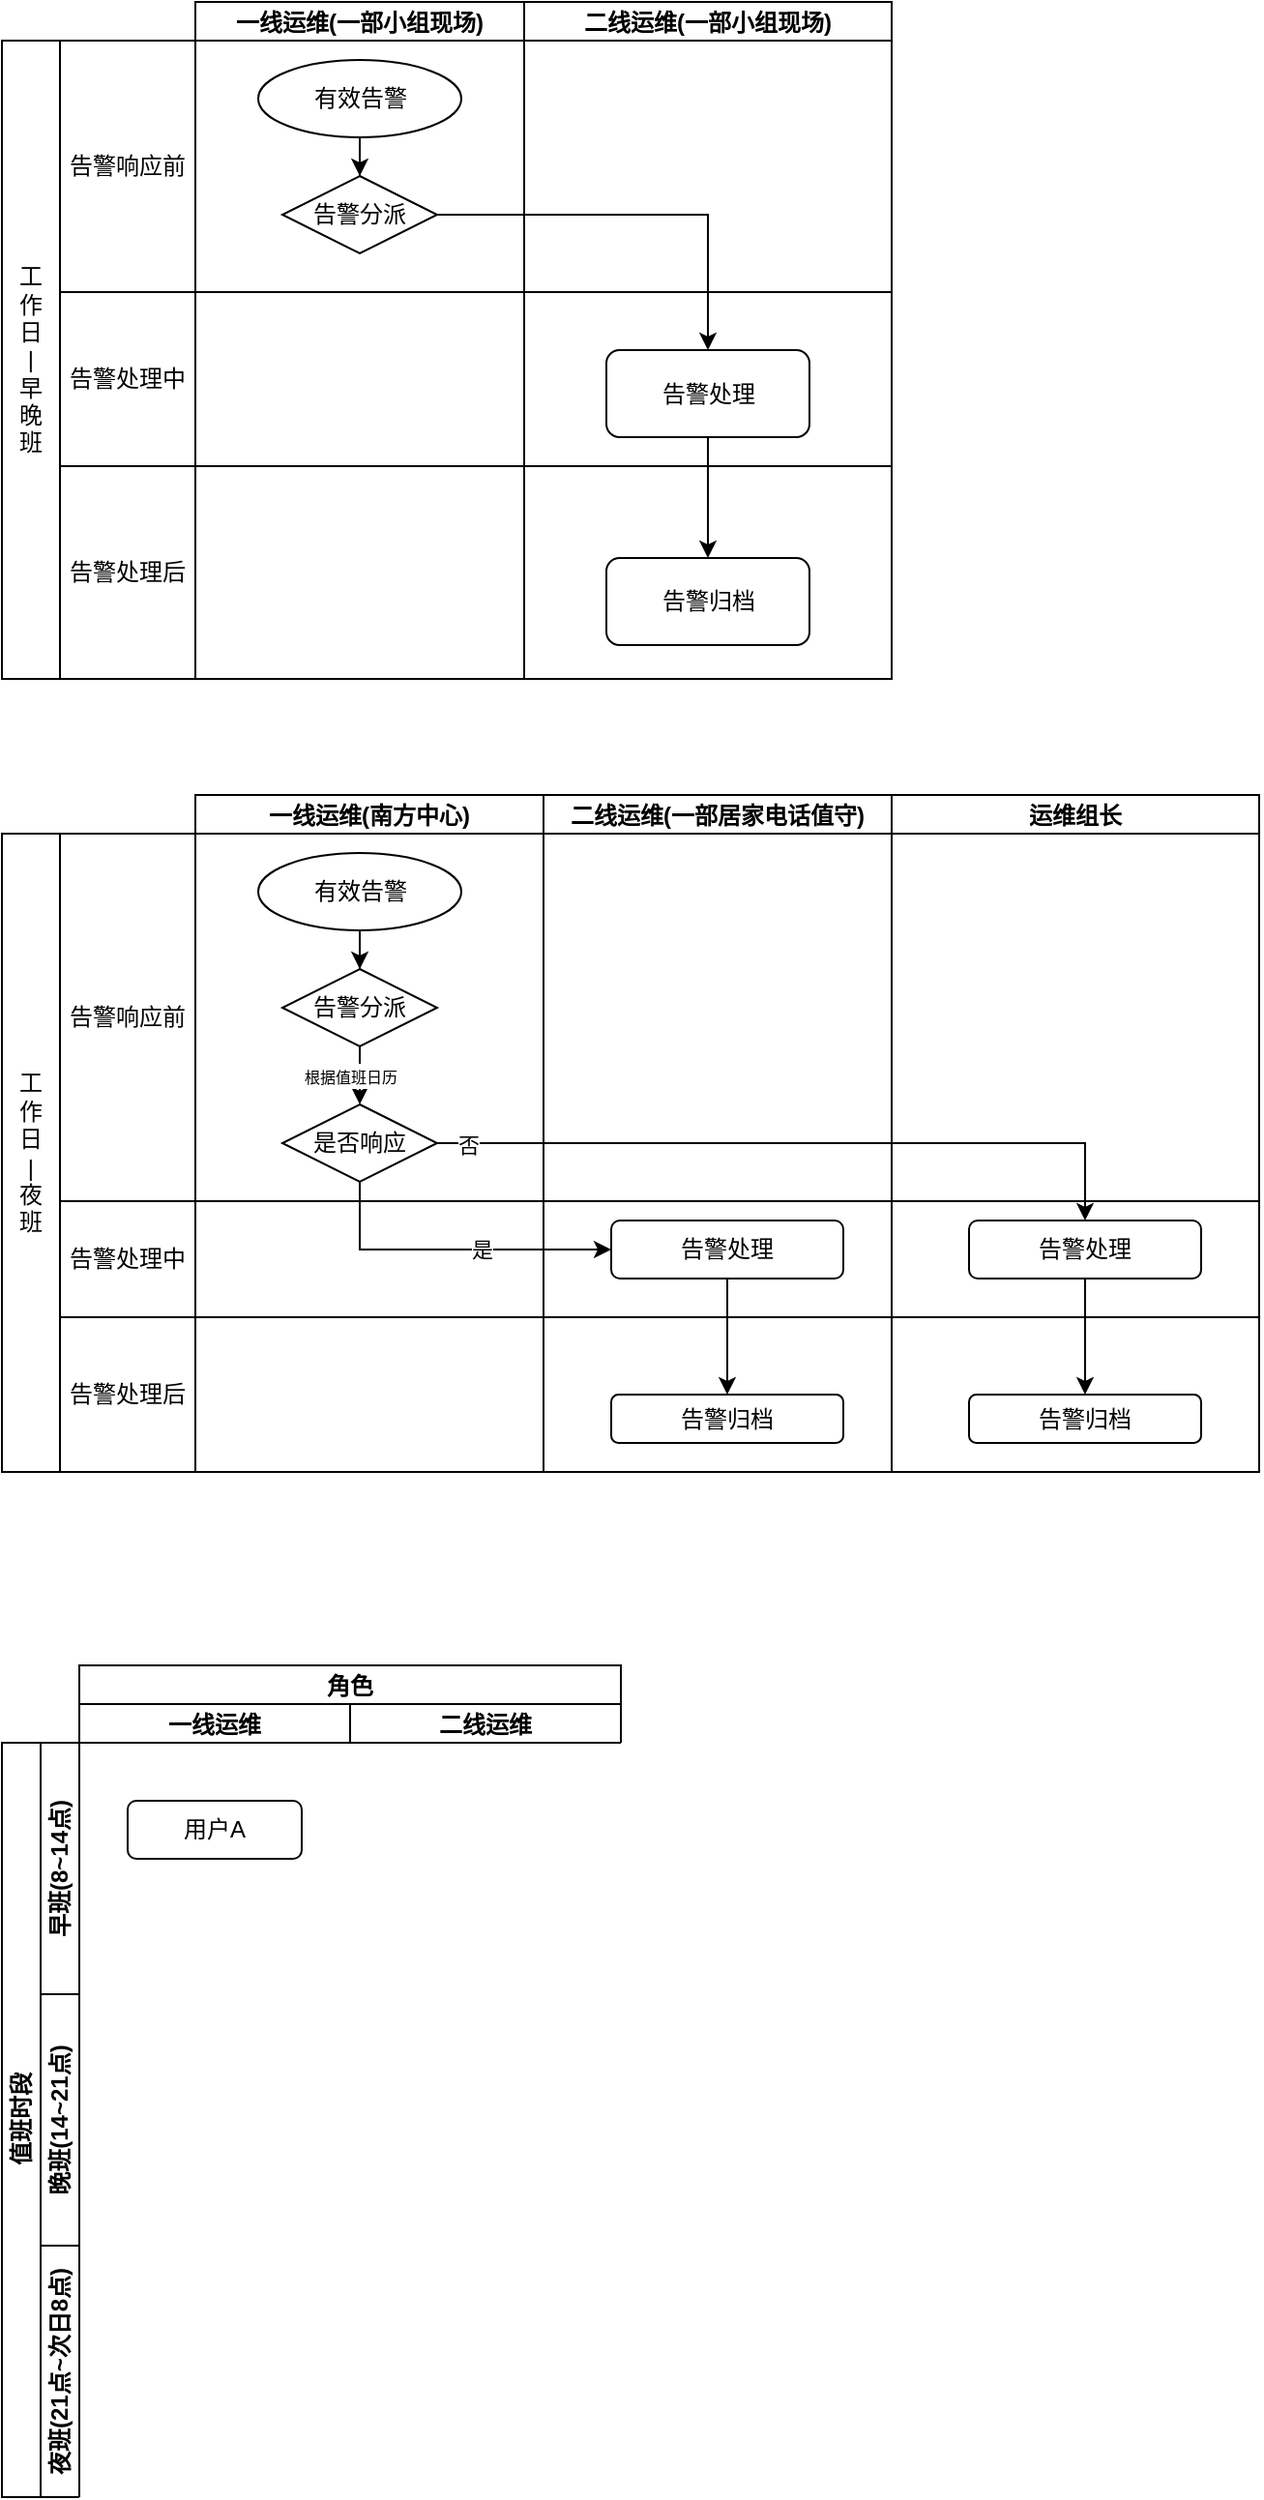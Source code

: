 <mxfile version="24.2.1" type="github">
  <diagram name="第 1 页" id="uyAYRrN_ciRT2oY6E2k2">
    <mxGraphModel dx="763" dy="445" grid="1" gridSize="10" guides="1" tooltips="1" connect="1" arrows="1" fold="1" page="1" pageScale="1" pageWidth="1169" pageHeight="1654" math="0" shadow="0">
      <root>
        <mxCell id="0" />
        <mxCell id="1" parent="0" />
        <mxCell id="3dFxkeG1vcI2UrQQrLY8-1" value="&lt;div&gt;工&lt;div&gt;作&lt;/div&gt;&lt;div&gt;日&lt;/div&gt;&lt;/div&gt;&lt;div&gt;|&lt;/div&gt;&lt;div&gt;早&lt;br&gt;晚&lt;/div&gt;&lt;div&gt;班&lt;br&gt;&lt;/div&gt;" style="rounded=0;whiteSpace=wrap;html=1;" parent="1" vertex="1">
          <mxGeometry x="150" y="100" width="30" height="330" as="geometry" />
        </mxCell>
        <mxCell id="3dFxkeG1vcI2UrQQrLY8-3" value="告警&lt;span style=&quot;background-color: initial;&quot;&gt;响应&lt;/span&gt;&lt;span style=&quot;background-color: initial;&quot;&gt;前&lt;/span&gt;" style="rounded=0;whiteSpace=wrap;html=1;" parent="1" vertex="1">
          <mxGeometry x="180" y="100" width="70" height="130" as="geometry" />
        </mxCell>
        <mxCell id="3dFxkeG1vcI2UrQQrLY8-4" value="告警处理中" style="rounded=0;whiteSpace=wrap;html=1;" parent="1" vertex="1">
          <mxGeometry x="180" y="230" width="70" height="90" as="geometry" />
        </mxCell>
        <mxCell id="3dFxkeG1vcI2UrQQrLY8-5" value="告警处理后" style="rounded=0;whiteSpace=wrap;html=1;" parent="1" vertex="1">
          <mxGeometry x="180" y="320" width="70" height="110" as="geometry" />
        </mxCell>
        <mxCell id="3dFxkeG1vcI2UrQQrLY8-6" value="一线运维(一部小组现场)" style="swimlane;startSize=20;" parent="1" vertex="1">
          <mxGeometry x="250" y="80" width="170" height="350" as="geometry" />
        </mxCell>
        <mxCell id="3dFxkeG1vcI2UrQQrLY8-22" value="" style="edgeStyle=orthogonalEdgeStyle;rounded=0;orthogonalLoop=1;jettySize=auto;html=1;" parent="3dFxkeG1vcI2UrQQrLY8-6" source="3dFxkeG1vcI2UrQQrLY8-20" target="3dFxkeG1vcI2UrQQrLY8-21" edge="1">
          <mxGeometry relative="1" as="geometry" />
        </mxCell>
        <mxCell id="3dFxkeG1vcI2UrQQrLY8-20" value="有效告警" style="ellipse;whiteSpace=wrap;html=1;" parent="3dFxkeG1vcI2UrQQrLY8-6" vertex="1">
          <mxGeometry x="32.5" y="30" width="105" height="40" as="geometry" />
        </mxCell>
        <mxCell id="3dFxkeG1vcI2UrQQrLY8-21" value="告警分派" style="rhombus;whiteSpace=wrap;html=1;" parent="3dFxkeG1vcI2UrQQrLY8-6" vertex="1">
          <mxGeometry x="45" y="90" width="80" height="40" as="geometry" />
        </mxCell>
        <mxCell id="3dFxkeG1vcI2UrQQrLY8-73" value="" style="endArrow=none;html=1;rounded=0;" parent="3dFxkeG1vcI2UrQQrLY8-6" edge="1">
          <mxGeometry width="50" height="50" relative="1" as="geometry">
            <mxPoint y="150" as="sourcePoint" />
            <mxPoint x="360" y="150" as="targetPoint" />
          </mxGeometry>
        </mxCell>
        <mxCell id="3dFxkeG1vcI2UrQQrLY8-12" value="二线运维(一部小组现场)" style="swimlane;startSize=20;" parent="1" vertex="1">
          <mxGeometry x="420" y="80" width="190" height="350" as="geometry" />
        </mxCell>
        <mxCell id="3dFxkeG1vcI2UrQQrLY8-30" value="" style="edgeStyle=orthogonalEdgeStyle;rounded=0;orthogonalLoop=1;jettySize=auto;html=1;" parent="3dFxkeG1vcI2UrQQrLY8-12" source="3dFxkeG1vcI2UrQQrLY8-23" target="3dFxkeG1vcI2UrQQrLY8-29" edge="1">
          <mxGeometry relative="1" as="geometry" />
        </mxCell>
        <mxCell id="3dFxkeG1vcI2UrQQrLY8-23" value="告警处理" style="rounded=1;whiteSpace=wrap;html=1;" parent="3dFxkeG1vcI2UrQQrLY8-12" vertex="1">
          <mxGeometry x="42.5" y="180" width="105" height="45" as="geometry" />
        </mxCell>
        <mxCell id="3dFxkeG1vcI2UrQQrLY8-29" value="告警归档" style="rounded=1;whiteSpace=wrap;html=1;" parent="3dFxkeG1vcI2UrQQrLY8-12" vertex="1">
          <mxGeometry x="42.5" y="287.5" width="105" height="45" as="geometry" />
        </mxCell>
        <mxCell id="3dFxkeG1vcI2UrQQrLY8-75" value="" style="endArrow=none;html=1;rounded=0;" parent="3dFxkeG1vcI2UrQQrLY8-12" edge="1">
          <mxGeometry width="50" height="50" relative="1" as="geometry">
            <mxPoint x="-170" y="240" as="sourcePoint" />
            <mxPoint x="190" y="240" as="targetPoint" />
          </mxGeometry>
        </mxCell>
        <mxCell id="3dFxkeG1vcI2UrQQrLY8-24" style="edgeStyle=orthogonalEdgeStyle;rounded=0;orthogonalLoop=1;jettySize=auto;html=1;" parent="1" source="3dFxkeG1vcI2UrQQrLY8-21" target="3dFxkeG1vcI2UrQQrLY8-23" edge="1">
          <mxGeometry relative="1" as="geometry" />
        </mxCell>
        <mxCell id="3dFxkeG1vcI2UrQQrLY8-59" value="工&lt;div&gt;作&lt;/div&gt;&lt;div&gt;日&lt;div&gt;|&lt;/div&gt;&lt;div&gt;夜&lt;/div&gt;&lt;div&gt;班&lt;/div&gt;&lt;/div&gt;" style="rounded=0;whiteSpace=wrap;html=1;" parent="1" vertex="1">
          <mxGeometry x="150" y="510" width="30" height="330" as="geometry" />
        </mxCell>
        <mxCell id="3dFxkeG1vcI2UrQQrLY8-60" value="告警&lt;span style=&quot;background-color: initial;&quot;&gt;响应&lt;/span&gt;&lt;span style=&quot;background-color: initial;&quot;&gt;前&lt;/span&gt;" style="rounded=0;whiteSpace=wrap;html=1;" parent="1" vertex="1">
          <mxGeometry x="180" y="510" width="70" height="190" as="geometry" />
        </mxCell>
        <mxCell id="3dFxkeG1vcI2UrQQrLY8-61" value="告警处理中" style="rounded=0;whiteSpace=wrap;html=1;" parent="1" vertex="1">
          <mxGeometry x="180" y="700" width="70" height="60" as="geometry" />
        </mxCell>
        <mxCell id="3dFxkeG1vcI2UrQQrLY8-62" value="告警处理后" style="rounded=0;whiteSpace=wrap;html=1;" parent="1" vertex="1">
          <mxGeometry x="180" y="760" width="70" height="80" as="geometry" />
        </mxCell>
        <mxCell id="3dFxkeG1vcI2UrQQrLY8-63" value="一线运维(南方中心)" style="swimlane;startSize=20;" parent="1" vertex="1">
          <mxGeometry x="250" y="490" width="180" height="350" as="geometry" />
        </mxCell>
        <mxCell id="3dFxkeG1vcI2UrQQrLY8-64" value="" style="edgeStyle=orthogonalEdgeStyle;rounded=0;orthogonalLoop=1;jettySize=auto;html=1;" parent="3dFxkeG1vcI2UrQQrLY8-63" source="3dFxkeG1vcI2UrQQrLY8-65" target="3dFxkeG1vcI2UrQQrLY8-66" edge="1">
          <mxGeometry relative="1" as="geometry" />
        </mxCell>
        <mxCell id="3dFxkeG1vcI2UrQQrLY8-65" value="有效告警" style="ellipse;whiteSpace=wrap;html=1;" parent="3dFxkeG1vcI2UrQQrLY8-63" vertex="1">
          <mxGeometry x="32.5" y="30" width="105" height="40" as="geometry" />
        </mxCell>
        <mxCell id="3dFxkeG1vcI2UrQQrLY8-87" value="&lt;span style=&quot;font-size: 8px;&quot;&gt;根据值班日历&lt;/span&gt;" style="edgeStyle=orthogonalEdgeStyle;rounded=0;orthogonalLoop=1;jettySize=auto;html=1;" parent="3dFxkeG1vcI2UrQQrLY8-63" source="3dFxkeG1vcI2UrQQrLY8-66" target="3dFxkeG1vcI2UrQQrLY8-86" edge="1">
          <mxGeometry y="5" relative="1" as="geometry">
            <mxPoint as="offset" />
          </mxGeometry>
        </mxCell>
        <mxCell id="3dFxkeG1vcI2UrQQrLY8-66" value="告警分派" style="rhombus;whiteSpace=wrap;html=1;" parent="3dFxkeG1vcI2UrQQrLY8-63" vertex="1">
          <mxGeometry x="45" y="90" width="80" height="40" as="geometry" />
        </mxCell>
        <mxCell id="3dFxkeG1vcI2UrQQrLY8-86" value="是否响应" style="rhombus;whiteSpace=wrap;html=1;" parent="3dFxkeG1vcI2UrQQrLY8-63" vertex="1">
          <mxGeometry x="45" y="160" width="80" height="40" as="geometry" />
        </mxCell>
        <mxCell id="3dFxkeG1vcI2UrQQrLY8-100" value="" style="endArrow=none;html=1;rounded=0;" parent="3dFxkeG1vcI2UrQQrLY8-63" edge="1">
          <mxGeometry width="50" height="50" relative="1" as="geometry">
            <mxPoint y="210" as="sourcePoint" />
            <mxPoint x="550" y="210" as="targetPoint" />
          </mxGeometry>
        </mxCell>
        <mxCell id="3dFxkeG1vcI2UrQQrLY8-99" value="" style="endArrow=none;html=1;rounded=0;" parent="3dFxkeG1vcI2UrQQrLY8-63" edge="1">
          <mxGeometry width="50" height="50" relative="1" as="geometry">
            <mxPoint y="270" as="sourcePoint" />
            <mxPoint x="550" y="270" as="targetPoint" />
          </mxGeometry>
        </mxCell>
        <mxCell id="3dFxkeG1vcI2UrQQrLY8-67" value="二线运维(一部居家电话值守)" style="swimlane;startSize=20;" parent="1" vertex="1">
          <mxGeometry x="430" y="490" width="180" height="350" as="geometry" />
        </mxCell>
        <mxCell id="3dFxkeG1vcI2UrQQrLY8-82" value="" style="edgeStyle=orthogonalEdgeStyle;rounded=0;orthogonalLoop=1;jettySize=auto;html=1;" parent="3dFxkeG1vcI2UrQQrLY8-67" source="3dFxkeG1vcI2UrQQrLY8-78" target="3dFxkeG1vcI2UrQQrLY8-81" edge="1">
          <mxGeometry relative="1" as="geometry" />
        </mxCell>
        <mxCell id="3dFxkeG1vcI2UrQQrLY8-78" value="告警处理" style="whiteSpace=wrap;html=1;rounded=1;" parent="3dFxkeG1vcI2UrQQrLY8-67" vertex="1">
          <mxGeometry x="35" y="220" width="120" height="30" as="geometry" />
        </mxCell>
        <mxCell id="3dFxkeG1vcI2UrQQrLY8-81" value="告警归档" style="rounded=1;whiteSpace=wrap;html=1;" parent="3dFxkeG1vcI2UrQQrLY8-67" vertex="1">
          <mxGeometry x="35" y="310" width="120" height="25" as="geometry" />
        </mxCell>
        <mxCell id="3dFxkeG1vcI2UrQQrLY8-71" value="运维组长" style="swimlane;startSize=20;" parent="1" vertex="1">
          <mxGeometry x="610" y="490" width="190" height="350" as="geometry" />
        </mxCell>
        <mxCell id="3dFxkeG1vcI2UrQQrLY8-92" value="" style="edgeStyle=orthogonalEdgeStyle;rounded=0;orthogonalLoop=1;jettySize=auto;html=1;" parent="3dFxkeG1vcI2UrQQrLY8-71" source="3dFxkeG1vcI2UrQQrLY8-83" target="3dFxkeG1vcI2UrQQrLY8-91" edge="1">
          <mxGeometry relative="1" as="geometry" />
        </mxCell>
        <mxCell id="3dFxkeG1vcI2UrQQrLY8-83" value="告警处理" style="whiteSpace=wrap;html=1;rounded=1;" parent="3dFxkeG1vcI2UrQQrLY8-71" vertex="1">
          <mxGeometry x="40" y="220" width="120" height="30" as="geometry" />
        </mxCell>
        <mxCell id="3dFxkeG1vcI2UrQQrLY8-91" value="告警归档" style="rounded=1;whiteSpace=wrap;html=1;" parent="3dFxkeG1vcI2UrQQrLY8-71" vertex="1">
          <mxGeometry x="40" y="310" width="120" height="25" as="geometry" />
        </mxCell>
        <mxCell id="3dFxkeG1vcI2UrQQrLY8-94" style="edgeStyle=orthogonalEdgeStyle;rounded=0;orthogonalLoop=1;jettySize=auto;html=1;entryX=0;entryY=0.5;entryDx=0;entryDy=0;" parent="1" source="3dFxkeG1vcI2UrQQrLY8-86" target="3dFxkeG1vcI2UrQQrLY8-78" edge="1">
          <mxGeometry relative="1" as="geometry">
            <Array as="points">
              <mxPoint x="335" y="725" />
            </Array>
          </mxGeometry>
        </mxCell>
        <mxCell id="3dFxkeG1vcI2UrQQrLY8-95" value="是" style="edgeLabel;html=1;align=center;verticalAlign=middle;resizable=0;points=[];" parent="3dFxkeG1vcI2UrQQrLY8-94" vertex="1" connectable="0">
          <mxGeometry x="0.132" y="1" relative="1" as="geometry">
            <mxPoint x="4" y="1" as="offset" />
          </mxGeometry>
        </mxCell>
        <mxCell id="3dFxkeG1vcI2UrQQrLY8-96" style="edgeStyle=orthogonalEdgeStyle;rounded=0;orthogonalLoop=1;jettySize=auto;html=1;entryX=0.5;entryY=0;entryDx=0;entryDy=0;" parent="1" source="3dFxkeG1vcI2UrQQrLY8-86" target="3dFxkeG1vcI2UrQQrLY8-83" edge="1">
          <mxGeometry relative="1" as="geometry" />
        </mxCell>
        <mxCell id="3dFxkeG1vcI2UrQQrLY8-97" value="否" style="edgeLabel;html=1;align=center;verticalAlign=middle;resizable=0;points=[];" parent="3dFxkeG1vcI2UrQQrLY8-96" vertex="1" connectable="0">
          <mxGeometry x="-0.917" y="-1" relative="1" as="geometry">
            <mxPoint as="offset" />
          </mxGeometry>
        </mxCell>
        <mxCell id="fDfrXuj3-s6hi7tqcqSu-27" value="值班时段" style="swimlane;childLayout=stackLayout;resizeParent=1;resizeParentMax=0;horizontal=0;startSize=20;horizontalStack=0;html=1;" vertex="1" collapsed="1" parent="1">
          <mxGeometry x="150" y="980" width="20" height="390" as="geometry">
            <mxRectangle x="80" y="320" width="480" height="30" as="alternateBounds" />
          </mxGeometry>
        </mxCell>
        <mxCell id="fDfrXuj3-s6hi7tqcqSu-28" value="早班(8~14点)" style="swimlane;horizontal=0;whiteSpace=wrap;html=1;startSize=23;" vertex="1" parent="1">
          <mxGeometry x="170" y="980" width="20" height="130" as="geometry" />
        </mxCell>
        <mxCell id="fDfrXuj3-s6hi7tqcqSu-29" value="一线运维" style="swimlane;startSize=23;" vertex="1" parent="1">
          <mxGeometry x="190" y="960" width="140" height="20" as="geometry" />
        </mxCell>
        <mxCell id="fDfrXuj3-s6hi7tqcqSu-30" value="二线运维" style="swimlane;startSize=23;" vertex="1" parent="1">
          <mxGeometry x="330" y="960" width="140" height="20" as="geometry" />
        </mxCell>
        <mxCell id="fDfrXuj3-s6hi7tqcqSu-31" value="角色" style="swimlane;" vertex="1" parent="1">
          <mxGeometry x="190" y="940" width="280" height="20" as="geometry" />
        </mxCell>
        <mxCell id="fDfrXuj3-s6hi7tqcqSu-32" value="用户A" style="rounded=1;whiteSpace=wrap;html=1;" vertex="1" parent="1">
          <mxGeometry x="215" y="1010" width="90" height="30" as="geometry" />
        </mxCell>
        <mxCell id="fDfrXuj3-s6hi7tqcqSu-33" value="晚班(14~21点)" style="swimlane;horizontal=0;whiteSpace=wrap;html=1;startSize=23;" vertex="1" parent="1">
          <mxGeometry x="170" y="1110" width="20" height="130" as="geometry" />
        </mxCell>
        <mxCell id="fDfrXuj3-s6hi7tqcqSu-34" value="夜班(21点~次日8点)" style="swimlane;horizontal=0;whiteSpace=wrap;html=1;startSize=23;" vertex="1" parent="1">
          <mxGeometry x="170" y="1240" width="20" height="130" as="geometry" />
        </mxCell>
      </root>
    </mxGraphModel>
  </diagram>
</mxfile>
